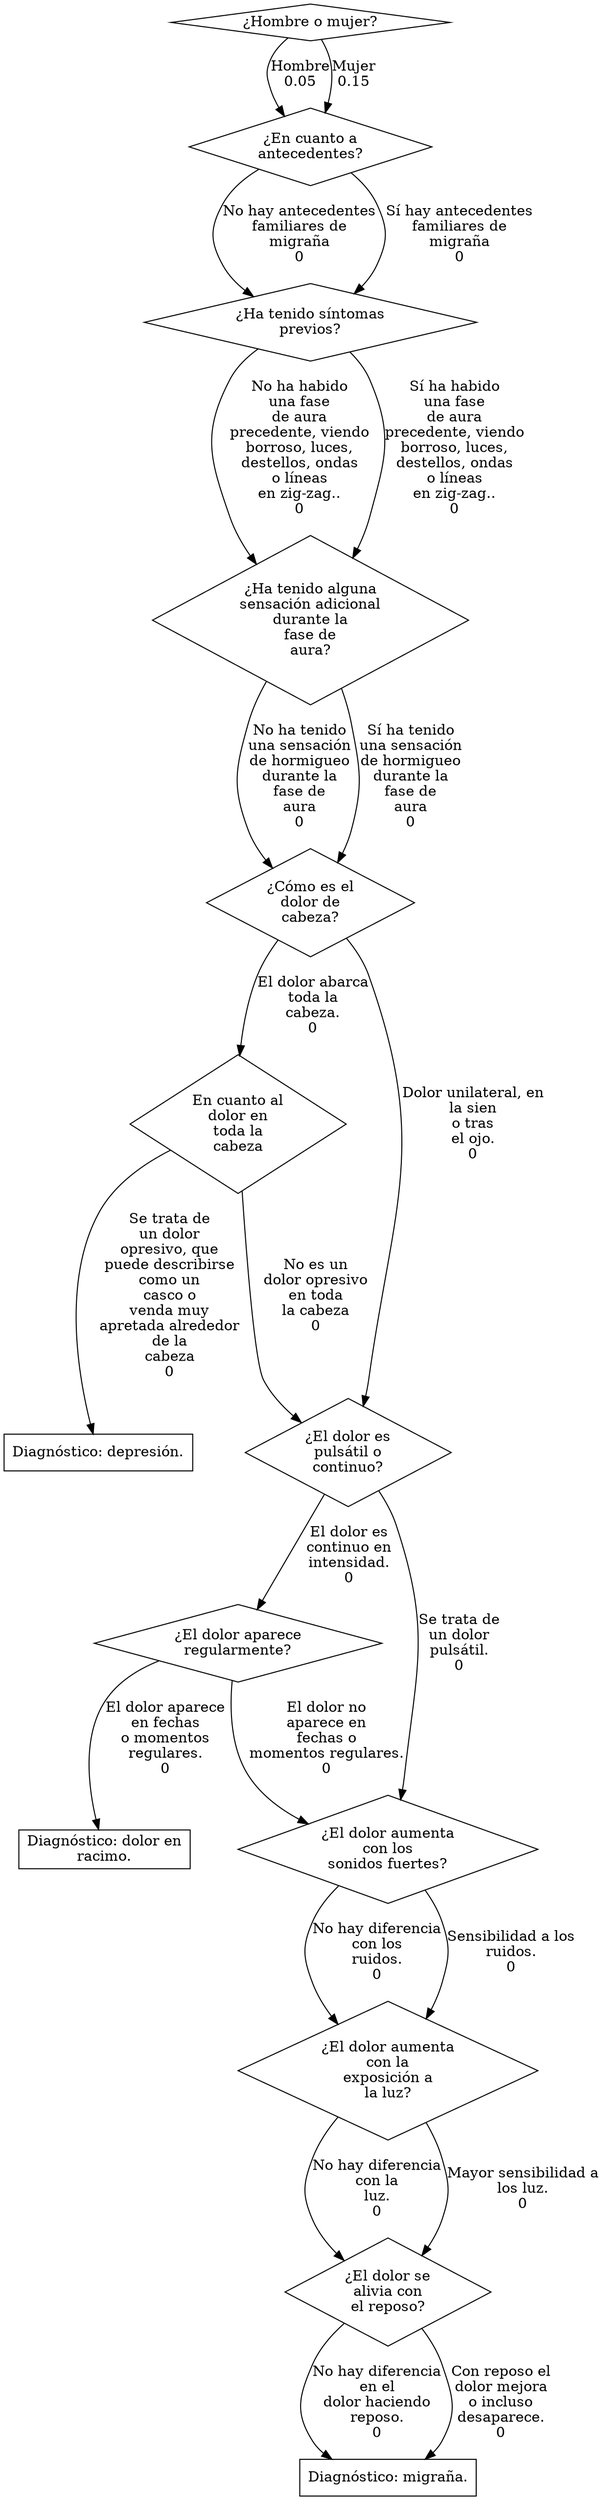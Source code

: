 
digraph Migranna {
    
    isFemale[shape=diamond, label="¿Hombre o mujer?"];

    hasHistory[shape=diamond, label="¿En cuanto a
antecedentes?"];

    hadAura[shape=diamond, label="¿Ha tenido síntomas
previos?"];

    hadSensitiveAura[shape=diamond, label="¿Ha tenido alguna
sensación adicional
durante la
fase de
aura?"];

    isUnilateral[shape=diamond, label="¿Cómo es el
dolor de
cabeza?"];

    isGeneralized[shape=diamond, label="En cuanto al
dolor en
toda la
cabeza"];

    diagnostic_depression[shape=box, label="Diagnóstico: depresión."];

    isPulsing[shape=diamond, label="¿El dolor es
pulsátil o
continuo?"];

    regular[shape=diamond, label="¿El dolor aparece
regularmente?"];

    diagnostic_racimo[shape=box, label="Diagnóstico: dolor en
racimo."];

    soundPhobia[shape=diamond, label="¿El dolor aumenta
con los
sonidos fuertes?"];

    photoPhobia[shape=diamond, label="¿El dolor aumenta
con la
exposición a
la luz?"];

    rest[shape=diamond, label="¿El dolor se
alivia con
el reposo?"];

    diagnostic_cefalea[shape=box, label="Diagnóstico: migraña."];

    isFemale -> hasHistory[label="Hombre
0.05"];

    isFemale -> hasHistory[label="Mujer
0.15"];

    hasHistory -> hadAura[label="No hay antecedentes
familiares de
migraña
0"];

    hasHistory -> hadAura[label="Sí hay antecedentes
familiares de
migraña
0"];

    hadAura -> hadSensitiveAura[label="No ha habido
una fase
de aura
precedente, viendo
borroso, luces,
destellos, ondas
o líneas
en zig-zag..
0"];

    hadAura -> hadSensitiveAura[label="Sí ha habido
una fase
de aura
precedente, viendo
borroso, luces,
destellos, ondas
o líneas
en zig-zag..
0"];

    hadSensitiveAura -> isUnilateral[label="No ha tenido
una sensación
de hormigueo
durante la
fase de
aura
0"];

    hadSensitiveAura -> isUnilateral[label="Sí ha tenido
una sensación
de hormigueo
durante la
fase de
aura
0"];

    isUnilateral -> isGeneralized[label="El dolor abarca
toda la
cabeza.
0"];

    isUnilateral -> isPulsing[label="Dolor unilateral, en
la sien
o tras
el ojo.
0"];

    isGeneralized -> isPulsing[label="No es un
dolor opresivo
en toda
la cabeza
0"];

    isGeneralized -> diagnostic_depression[label="Se trata de
un dolor
opresivo, que
puede describirse
como un
casco o
venda muy
apretada alrededor
de la
cabeza
0"];

    isPulsing -> regular[label="El dolor es
continuo en
intensidad.
0"];

    isPulsing -> soundPhobia[label="Se trata de
un dolor
pulsátil.
0"];

    regular -> soundPhobia[label="El dolor no
aparece en
fechas o
momentos regulares.
0"];

    regular -> diagnostic_racimo[label="El dolor aparece
en fechas
o momentos
regulares.
0"];

    soundPhobia -> photoPhobia[label="No hay diferencia
con los
ruidos.
0"];

    soundPhobia -> photoPhobia[label="Sensibilidad a los
ruidos.
0"];

    photoPhobia -> rest[label="No hay diferencia
con la
luz.
0"];

    photoPhobia -> rest[label="Mayor sensibilidad a
los luz.
0"];

    rest -> diagnostic_cefalea[label="No hay diferencia
en el
dolor haciendo
reposo.
0"];

    rest -> diagnostic_cefalea[label="Con reposo el
dolor mejora
o incluso
desaparece.
0"];

}

